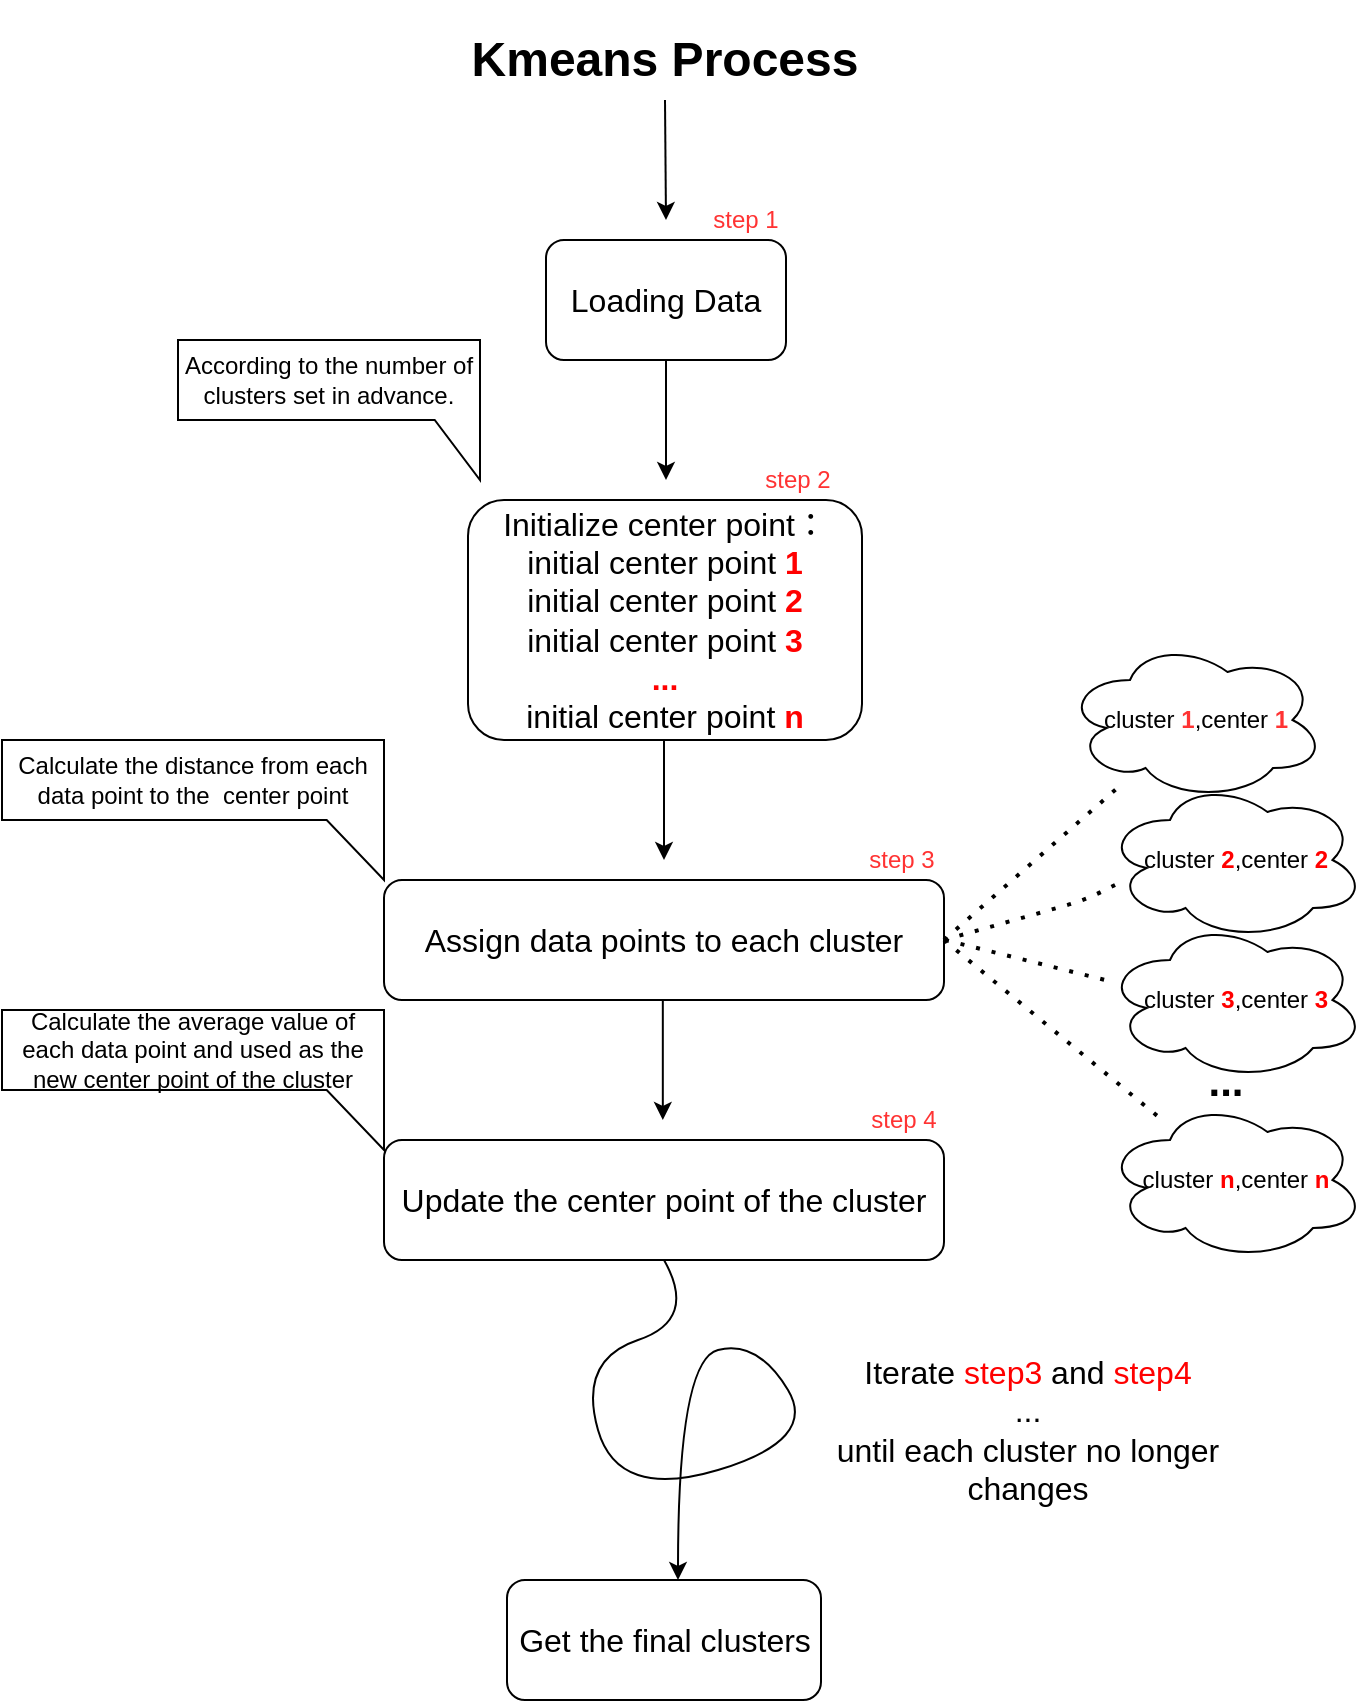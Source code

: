 <mxfile version="14.4.3" type="github"><diagram id="mjxZcP1GmYfZo_f6AJ11" name="Page-1"><mxGraphModel dx="1570" dy="932" grid="1" gridSize="10" guides="1" tooltips="1" connect="1" arrows="1" fold="1" page="1" pageScale="1" pageWidth="827" pageHeight="1169" math="0" shadow="0"><root><mxCell id="0"/><mxCell id="1" parent="0"/><mxCell id="FLDUgadRkCQC31m0hAQ_-7" value="&lt;h1&gt;Kmeans Process&lt;/h1&gt;" style="text;html=1;strokeColor=none;fillColor=none;spacing=5;spacingTop=-20;whiteSpace=wrap;overflow=hidden;rounded=0;align=center;" vertex="1" parent="1"><mxGeometry x="308" y="40" width="211" height="40" as="geometry"/></mxCell><mxCell id="FLDUgadRkCQC31m0hAQ_-8" value="" style="endArrow=classic;html=1;exitX=0.5;exitY=1;exitDx=0;exitDy=0;" edge="1" parent="1" source="FLDUgadRkCQC31m0hAQ_-7"><mxGeometry width="50" height="50" relative="1" as="geometry"><mxPoint x="390" y="340" as="sourcePoint"/><mxPoint x="414" y="140" as="targetPoint"/><Array as="points"/></mxGeometry></mxCell><mxCell id="FLDUgadRkCQC31m0hAQ_-9" value="&lt;font style=&quot;font-size: 16px&quot;&gt;Loading Data&lt;/font&gt;" style="rounded=1;whiteSpace=wrap;html=1;fillColor=none;" vertex="1" parent="1"><mxGeometry x="354" y="150" width="120" height="60" as="geometry"/></mxCell><mxCell id="FLDUgadRkCQC31m0hAQ_-10" value="" style="endArrow=classic;html=1;exitX=0.5;exitY=1;exitDx=0;exitDy=0;" edge="1" parent="1" source="FLDUgadRkCQC31m0hAQ_-9"><mxGeometry width="50" height="50" relative="1" as="geometry"><mxPoint x="423.5" y="90" as="sourcePoint"/><mxPoint x="414" y="270" as="targetPoint"/><Array as="points"/></mxGeometry></mxCell><mxCell id="FLDUgadRkCQC31m0hAQ_-13" value="" style="endArrow=none;dashed=1;html=1;dashPattern=1 3;strokeWidth=2;" edge="1" parent="1" target="FLDUgadRkCQC31m0hAQ_-17"><mxGeometry width="50" height="50" relative="1" as="geometry"><mxPoint x="553" y="500" as="sourcePoint"/><mxPoint x="623.5" y="440" as="targetPoint"/></mxGeometry></mxCell><mxCell id="FLDUgadRkCQC31m0hAQ_-14" value="" style="endArrow=none;dashed=1;html=1;dashPattern=1 3;strokeWidth=2;exitX=1;exitY=0.5;exitDx=0;exitDy=0;" edge="1" parent="1"><mxGeometry width="50" height="50" relative="1" as="geometry"><mxPoint x="553" y="500" as="sourcePoint"/><mxPoint x="643.5" y="470" as="targetPoint"/><Array as="points"><mxPoint x="623.5" y="480"/></Array></mxGeometry></mxCell><mxCell id="FLDUgadRkCQC31m0hAQ_-15" value="" style="endArrow=none;dashed=1;html=1;dashPattern=1 3;strokeWidth=2;" edge="1" parent="1"><mxGeometry width="50" height="50" relative="1" as="geometry"><mxPoint x="553.5" y="500" as="sourcePoint"/><mxPoint x="633.5" y="520" as="targetPoint"/></mxGeometry></mxCell><mxCell id="FLDUgadRkCQC31m0hAQ_-16" value="" style="endArrow=none;dashed=1;html=1;dashPattern=1 3;strokeWidth=2;exitX=1;exitY=0.5;exitDx=0;exitDy=0;" edge="1" parent="1" target="FLDUgadRkCQC31m0hAQ_-20"><mxGeometry width="50" height="50" relative="1" as="geometry"><mxPoint x="553" y="500" as="sourcePoint"/><mxPoint x="633.5" y="560" as="targetPoint"/></mxGeometry></mxCell><mxCell id="FLDUgadRkCQC31m0hAQ_-17" value="cluster&amp;nbsp;&lt;font color=&quot;#ff3333&quot;&gt;&lt;b&gt;1&lt;/b&gt;&lt;/font&gt;,center&amp;nbsp;&lt;font color=&quot;#ff3333&quot;&gt;&lt;b&gt;1&lt;/b&gt;&lt;/font&gt;" style="ellipse;shape=cloud;whiteSpace=wrap;html=1;strokeWidth=1;fillColor=none;gradientColor=#ffffff;" vertex="1" parent="1"><mxGeometry x="613.5" y="350" width="130" height="80" as="geometry"/></mxCell><mxCell id="FLDUgadRkCQC31m0hAQ_-18" value="cluster&amp;nbsp;&lt;font color=&quot;#ff0000&quot;&gt;&lt;b&gt;2&lt;/b&gt;&lt;/font&gt;,center&amp;nbsp;&lt;b&gt;&lt;font color=&quot;#ff0000&quot;&gt;2&lt;/font&gt;&lt;/b&gt;" style="ellipse;shape=cloud;whiteSpace=wrap;html=1;strokeWidth=1;fillColor=none;gradientColor=#ffffff;" vertex="1" parent="1"><mxGeometry x="633.5" y="420" width="130" height="80" as="geometry"/></mxCell><mxCell id="FLDUgadRkCQC31m0hAQ_-19" value="cluster&amp;nbsp;&lt;font color=&quot;#ff0000&quot;&gt;&lt;b&gt;3&lt;/b&gt;&lt;/font&gt;,center&amp;nbsp;&lt;b&gt;&lt;font color=&quot;#ff0000&quot;&gt;3&lt;/font&gt;&lt;/b&gt;" style="ellipse;shape=cloud;whiteSpace=wrap;html=1;strokeWidth=1;fillColor=none;gradientColor=#ffffff;" vertex="1" parent="1"><mxGeometry x="633.5" y="490" width="130" height="80" as="geometry"/></mxCell><mxCell id="FLDUgadRkCQC31m0hAQ_-20" value="cluster&amp;nbsp;&lt;font color=&quot;#ff0000&quot;&gt;&lt;b&gt;n&lt;/b&gt;&lt;/font&gt;,center&amp;nbsp;&lt;b&gt;&lt;font color=&quot;#ff0000&quot;&gt;n&lt;/font&gt;&lt;/b&gt;" style="ellipse;shape=cloud;whiteSpace=wrap;html=1;strokeWidth=1;fillColor=none;gradientColor=#ffffff;" vertex="1" parent="1"><mxGeometry x="633.5" y="580" width="130" height="80" as="geometry"/></mxCell><mxCell id="FLDUgadRkCQC31m0hAQ_-21" value="&lt;b&gt;&lt;font style=&quot;font-size: 21px&quot;&gt;...&lt;/font&gt;&lt;/b&gt;" style="text;html=1;strokeColor=none;fillColor=none;align=center;verticalAlign=middle;whiteSpace=wrap;rounded=0;" vertex="1" parent="1"><mxGeometry x="673.5" y="560" width="40" height="20" as="geometry"/></mxCell><mxCell id="FLDUgadRkCQC31m0hAQ_-22" value="&lt;div&gt;&lt;span style=&quot;font-size: 16px&quot;&gt;Assign data points to each cluster&lt;/span&gt;&lt;/div&gt;" style="rounded=1;whiteSpace=wrap;html=1;strokeWidth=1;fillColor=none;gradientColor=#ffffff;" vertex="1" parent="1"><mxGeometry x="273" y="470" width="280" height="60" as="geometry"/></mxCell><mxCell id="FLDUgadRkCQC31m0hAQ_-23" value="&lt;div&gt;&lt;span style=&quot;font-size: 16px&quot;&gt;Initialize center point：&lt;/span&gt;&lt;/div&gt;&lt;font style=&quot;font-size: 16px&quot;&gt;&lt;div&gt;&lt;span&gt;initial center point &lt;/span&gt;&lt;b&gt;&lt;font color=&quot;#ff0000&quot;&gt;1&lt;/font&gt;&lt;/b&gt;&lt;/div&gt;&lt;div&gt;initial center point &lt;font color=&quot;#ff0000&quot;&gt;&lt;b&gt;2&lt;/b&gt;&lt;/font&gt;&lt;b&gt;&lt;font color=&quot;#ff0000&quot;&gt;&lt;br&gt;&lt;/font&gt;&lt;/b&gt;&lt;/div&gt;&lt;div&gt;initial center point &lt;font color=&quot;#ff0000&quot;&gt;&lt;b&gt;3&lt;/b&gt;&lt;/font&gt;&lt;b&gt;&lt;font color=&quot;#ff0000&quot;&gt;&lt;br&gt;&lt;/font&gt;&lt;/b&gt;&lt;/div&gt;&lt;div&gt;&lt;font color=&quot;#ff0000&quot;&gt;&lt;b&gt;...&lt;/b&gt;&lt;/font&gt;&lt;/div&gt;&lt;div&gt;&lt;span&gt;initial center point &lt;font color=&quot;#ff0000&quot;&gt;&lt;b&gt;n&lt;/b&gt;&lt;/font&gt;&lt;/span&gt;&lt;font color=&quot;#ff0000&quot;&gt;&lt;b&gt;&lt;br&gt;&lt;/b&gt;&lt;/font&gt;&lt;/div&gt;&lt;/font&gt;" style="rounded=1;whiteSpace=wrap;html=1;strokeWidth=1;fillColor=none;gradientColor=#ffffff;align=center;" vertex="1" parent="1"><mxGeometry x="315" y="280" width="197" height="120" as="geometry"/></mxCell><mxCell id="FLDUgadRkCQC31m0hAQ_-24" value="According to the number of clusters set in advance." style="shape=callout;whiteSpace=wrap;html=1;perimeter=calloutPerimeter;strokeWidth=1;fillColor=none;gradientColor=#ffffff;position2=1;size=30;position=0.85;base=141;" vertex="1" parent="1"><mxGeometry x="170" y="200" width="151" height="70" as="geometry"/></mxCell><mxCell id="FLDUgadRkCQC31m0hAQ_-36" value="" style="endArrow=classic;html=1;exitX=0.5;exitY=1;exitDx=0;exitDy=0;" edge="1" parent="1"><mxGeometry width="50" height="50" relative="1" as="geometry"><mxPoint x="413" y="400" as="sourcePoint"/><mxPoint x="413" y="460" as="targetPoint"/><Array as="points"/></mxGeometry></mxCell><mxCell id="FLDUgadRkCQC31m0hAQ_-40" value="&lt;div&gt;Calculate the distance from each data point to the&amp;nbsp; center point&lt;/div&gt;" style="shape=callout;whiteSpace=wrap;html=1;perimeter=calloutPerimeter;strokeWidth=1;fillColor=none;gradientColor=#ffffff;position2=1;size=30;position=0.85;base=141;" vertex="1" parent="1"><mxGeometry x="82" y="400" width="191" height="70" as="geometry"/></mxCell><mxCell id="FLDUgadRkCQC31m0hAQ_-41" value="" style="endArrow=classic;html=1;exitX=0.5;exitY=1;exitDx=0;exitDy=0;" edge="1" parent="1"><mxGeometry width="50" height="50" relative="1" as="geometry"><mxPoint x="412.41" y="530" as="sourcePoint"/><mxPoint x="412.41" y="590" as="targetPoint"/><Array as="points"/></mxGeometry></mxCell><mxCell id="FLDUgadRkCQC31m0hAQ_-42" value="&lt;span style=&quot;font-size: 16px&quot;&gt;Update the center point of the cluster&lt;/span&gt;" style="rounded=1;whiteSpace=wrap;html=1;strokeWidth=1;fillColor=none;gradientColor=#ffffff;" vertex="1" parent="1"><mxGeometry x="273" y="600" width="280" height="60" as="geometry"/></mxCell><mxCell id="FLDUgadRkCQC31m0hAQ_-43" value="&lt;div&gt;Calculate the average value of each data point and used as the new center point of the cluster&lt;/div&gt;" style="shape=callout;whiteSpace=wrap;html=1;perimeter=calloutPerimeter;strokeWidth=1;fillColor=none;gradientColor=#ffffff;position2=1;size=30;position=0.85;base=141;" vertex="1" parent="1"><mxGeometry x="82" y="535" width="191" height="70" as="geometry"/></mxCell><mxCell id="FLDUgadRkCQC31m0hAQ_-44" value="&lt;font color=&quot;#ff3333&quot;&gt;step 1&lt;/font&gt;" style="text;html=1;strokeColor=none;fillColor=none;align=center;verticalAlign=middle;whiteSpace=wrap;rounded=0;" vertex="1" parent="1"><mxGeometry x="434" y="130" width="40" height="20" as="geometry"/></mxCell><mxCell id="FLDUgadRkCQC31m0hAQ_-45" value="&lt;font color=&quot;#ff3333&quot;&gt;step 2&lt;/font&gt;" style="text;html=1;strokeColor=none;fillColor=none;align=center;verticalAlign=middle;whiteSpace=wrap;rounded=0;" vertex="1" parent="1"><mxGeometry x="460" y="260" width="40" height="20" as="geometry"/></mxCell><mxCell id="FLDUgadRkCQC31m0hAQ_-46" value="&lt;font color=&quot;#ff3333&quot;&gt;step 3&lt;/font&gt;" style="text;html=1;strokeColor=none;fillColor=none;align=center;verticalAlign=middle;whiteSpace=wrap;rounded=0;" vertex="1" parent="1"><mxGeometry x="512" y="450" width="40" height="20" as="geometry"/></mxCell><mxCell id="FLDUgadRkCQC31m0hAQ_-47" value="&lt;font color=&quot;#ff3333&quot;&gt;step 4&lt;/font&gt;" style="text;html=1;strokeColor=none;fillColor=none;align=center;verticalAlign=middle;whiteSpace=wrap;rounded=0;" vertex="1" parent="1"><mxGeometry x="513" y="580" width="40" height="20" as="geometry"/></mxCell><mxCell id="FLDUgadRkCQC31m0hAQ_-50" value="" style="curved=1;endArrow=classic;html=1;exitX=0.5;exitY=1;exitDx=0;exitDy=0;" edge="1" parent="1" source="FLDUgadRkCQC31m0hAQ_-42"><mxGeometry width="50" height="50" relative="1" as="geometry"><mxPoint x="389" y="750" as="sourcePoint"/><mxPoint x="420" y="820" as="targetPoint"/><Array as="points"><mxPoint x="430" y="690"/><mxPoint x="370" y="710"/><mxPoint x="390" y="780"/><mxPoint x="490" y="750"/><mxPoint x="460" y="700"/><mxPoint x="420" y="710"/></Array></mxGeometry></mxCell><mxCell id="FLDUgadRkCQC31m0hAQ_-51" value="&lt;font&gt;&lt;span style=&quot;font-size: 16px&quot;&gt;Iterate &lt;/span&gt;&lt;font color=&quot;#ff0000&quot; style=&quot;font-size: 16px&quot;&gt;step3&lt;/font&gt;&lt;span style=&quot;font-size: 16px&quot;&gt; and &lt;/span&gt;&lt;font color=&quot;#ff0000&quot; style=&quot;font-size: 16px&quot;&gt;step4&lt;/font&gt;&lt;br&gt;&lt;span style=&quot;font-size: 16px&quot;&gt;...&lt;/span&gt;&lt;br&gt;&lt;span style=&quot;font-size: 16px&quot;&gt;until each cluster no longer changes&lt;/span&gt;&lt;br&gt;&lt;/font&gt;" style="text;html=1;strokeColor=none;fillColor=none;align=center;verticalAlign=middle;whiteSpace=wrap;rounded=0;" vertex="1" parent="1"><mxGeometry x="490" y="710" width="210" height="70" as="geometry"/></mxCell><mxCell id="FLDUgadRkCQC31m0hAQ_-55" value="&lt;font style=&quot;font-size: 16px&quot;&gt;Get the final clusters&lt;/font&gt;" style="rounded=1;whiteSpace=wrap;html=1;strokeWidth=1;fillColor=none;gradientColor=#ffffff;" vertex="1" parent="1"><mxGeometry x="334.5" y="820" width="157" height="60" as="geometry"/></mxCell></root></mxGraphModel></diagram></mxfile>